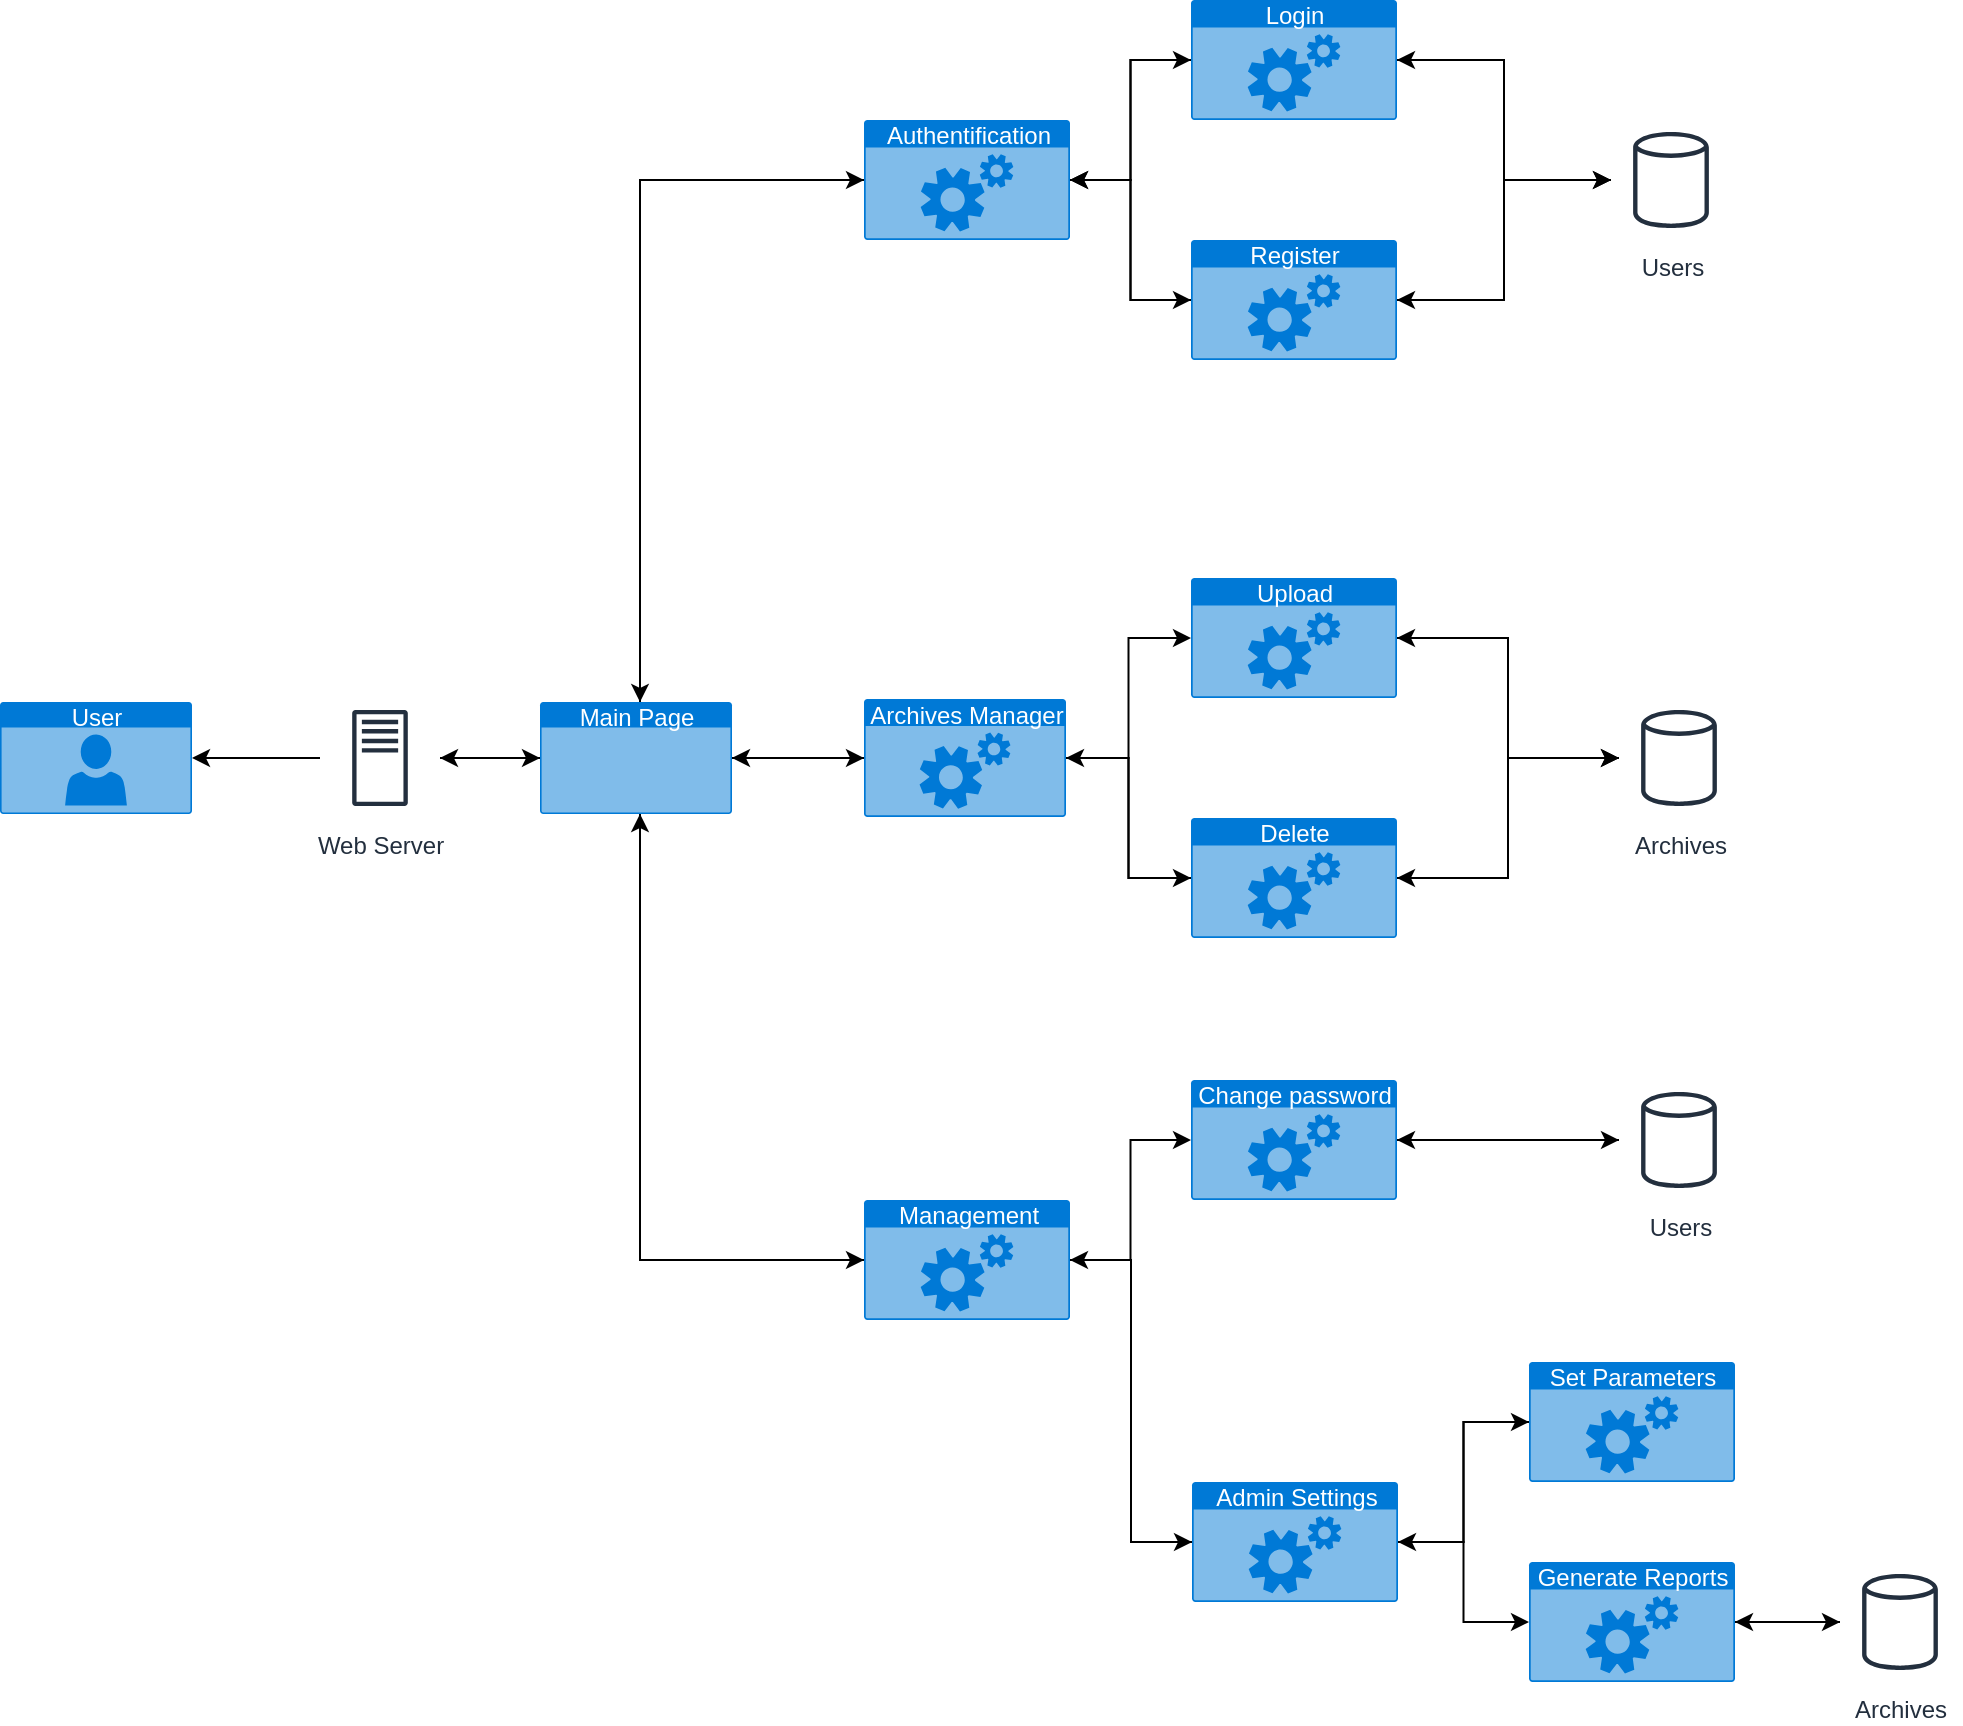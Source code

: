 <mxfile version="10.6.3" type="device"><diagram id="jwBSj_aTti9H0IIqBmXz" name="Page-1"><mxGraphModel dx="1640" dy="935" grid="1" gridSize="10" guides="1" tooltips="1" connect="1" arrows="1" fold="1" page="1" pageScale="1" pageWidth="850" pageHeight="1100" math="0" shadow="0"><root><mxCell id="0"/><mxCell id="1" parent="0"/><mxCell id="vYPWFxPdI5bog6nVpD19-11" style="edgeStyle=orthogonalEdgeStyle;rounded=0;orthogonalLoop=1;jettySize=auto;html=1;entryX=1;entryY=0.5;entryDx=0;entryDy=0;entryPerimeter=0;" edge="1" parent="1" source="vYPWFxPdI5bog6nVpD19-8" target="vYPWFxPdI5bog6nVpD19-7"><mxGeometry relative="1" as="geometry"/></mxCell><mxCell id="vYPWFxPdI5bog6nVpD19-7" value="&lt;div&gt;User&lt;/div&gt;" style="html=1;strokeColor=none;fillColor=#0079D6;labelPosition=center;verticalLabelPosition=middle;verticalAlign=top;align=center;fontSize=12;outlineConnect=0;spacingTop=-6;fontColor=#FFFFFF;shape=mxgraph.sitemap.profile;" vertex="1" parent="1"><mxGeometry x="40" y="521" width="96" height="56" as="geometry"/></mxCell><mxCell id="vYPWFxPdI5bog6nVpD19-13" style="edgeStyle=orthogonalEdgeStyle;rounded=0;orthogonalLoop=1;jettySize=auto;html=1;exitX=0;exitY=0.5;exitDx=0;exitDy=0;exitPerimeter=0;" edge="1" parent="1" source="vYPWFxPdI5bog6nVpD19-12" target="vYPWFxPdI5bog6nVpD19-8"><mxGeometry relative="1" as="geometry"><Array as="points"><mxPoint x="310" y="549"/><mxPoint x="310" y="549"/></Array></mxGeometry></mxCell><mxCell id="vYPWFxPdI5bog6nVpD19-14" value="" style="edgeStyle=orthogonalEdgeStyle;rounded=0;orthogonalLoop=1;jettySize=auto;html=1;" edge="1" parent="1" source="vYPWFxPdI5bog6nVpD19-8" target="vYPWFxPdI5bog6nVpD19-12"><mxGeometry relative="1" as="geometry"/></mxCell><mxCell id="vYPWFxPdI5bog6nVpD19-8" value="&lt;div&gt;Web Server&lt;/div&gt;" style="outlineConnect=0;fontColor=#232F3E;gradientColor=none;strokeColor=#232F3E;fillColor=#ffffff;dashed=0;verticalLabelPosition=bottom;verticalAlign=top;align=center;html=1;fontSize=12;fontStyle=0;aspect=fixed;shape=mxgraph.aws4.resourceIcon;resIcon=mxgraph.aws4.traditional_server;" vertex="1" parent="1"><mxGeometry x="200" y="519" width="60" height="60" as="geometry"/></mxCell><mxCell id="vYPWFxPdI5bog6nVpD19-30" style="edgeStyle=orthogonalEdgeStyle;rounded=0;orthogonalLoop=1;jettySize=auto;html=1;entryX=0;entryY=0.5;entryDx=0;entryDy=0;entryPerimeter=0;" edge="1" parent="1" source="vYPWFxPdI5bog6nVpD19-12" target="vYPWFxPdI5bog6nVpD19-28"><mxGeometry relative="1" as="geometry"/></mxCell><mxCell id="vYPWFxPdI5bog6nVpD19-40" style="edgeStyle=orthogonalEdgeStyle;rounded=0;orthogonalLoop=1;jettySize=auto;html=1;entryX=0;entryY=0.5;entryDx=0;entryDy=0;entryPerimeter=0;" edge="1" parent="1" source="vYPWFxPdI5bog6nVpD19-12" target="vYPWFxPdI5bog6nVpD19-29"><mxGeometry relative="1" as="geometry"><mxPoint x="440" y="920" as="targetPoint"/><Array as="points"><mxPoint x="360" y="800"/></Array></mxGeometry></mxCell><mxCell id="vYPWFxPdI5bog6nVpD19-45" style="edgeStyle=orthogonalEdgeStyle;rounded=0;orthogonalLoop=1;jettySize=auto;html=1;entryX=0;entryY=0.5;entryDx=0;entryDy=0;entryPerimeter=0;" edge="1" parent="1" source="vYPWFxPdI5bog6nVpD19-12" target="vYPWFxPdI5bog6nVpD19-16"><mxGeometry relative="1" as="geometry"><mxPoint x="430" y="260" as="targetPoint"/><Array as="points"><mxPoint x="360" y="260"/></Array></mxGeometry></mxCell><mxCell id="vYPWFxPdI5bog6nVpD19-12" value="&lt;div&gt;Main Page&lt;/div&gt;" style="html=1;strokeColor=none;fillColor=#0079D6;labelPosition=center;verticalLabelPosition=middle;verticalAlign=top;align=center;fontSize=12;outlineConnect=0;spacingTop=-6;fontColor=#FFFFFF;shape=mxgraph.sitemap.page;" vertex="1" parent="1"><mxGeometry x="310" y="521" width="96" height="56" as="geometry"/></mxCell><mxCell id="vYPWFxPdI5bog6nVpD19-21" style="edgeStyle=orthogonalEdgeStyle;rounded=0;orthogonalLoop=1;jettySize=auto;html=1;entryX=0;entryY=0.5;entryDx=0;entryDy=0;entryPerimeter=0;" edge="1" parent="1" source="vYPWFxPdI5bog6nVpD19-16" target="vYPWFxPdI5bog6nVpD19-18"><mxGeometry relative="1" as="geometry"/></mxCell><mxCell id="vYPWFxPdI5bog6nVpD19-22" style="edgeStyle=orthogonalEdgeStyle;rounded=0;orthogonalLoop=1;jettySize=auto;html=1;" edge="1" parent="1" source="vYPWFxPdI5bog6nVpD19-16" target="vYPWFxPdI5bog6nVpD19-19"><mxGeometry relative="1" as="geometry"/></mxCell><mxCell id="vYPWFxPdI5bog6nVpD19-46" style="edgeStyle=orthogonalEdgeStyle;rounded=0;orthogonalLoop=1;jettySize=auto;html=1;" edge="1" parent="1" source="vYPWFxPdI5bog6nVpD19-16" target="vYPWFxPdI5bog6nVpD19-12"><mxGeometry relative="1" as="geometry"><mxPoint x="360" y="260" as="targetPoint"/><Array as="points"><mxPoint x="360" y="260"/></Array></mxGeometry></mxCell><mxCell id="vYPWFxPdI5bog6nVpD19-16" value="&lt;div&gt;Authentification&lt;/div&gt;" style="html=1;strokeColor=none;fillColor=#0079D6;labelPosition=center;verticalLabelPosition=middle;verticalAlign=top;align=center;fontSize=12;outlineConnect=0;spacingTop=-6;fontColor=#FFFFFF;shape=mxgraph.sitemap.services;" vertex="1" parent="1"><mxGeometry x="472" y="230" width="103" height="60" as="geometry"/></mxCell><mxCell id="vYPWFxPdI5bog6nVpD19-24" style="edgeStyle=orthogonalEdgeStyle;rounded=0;orthogonalLoop=1;jettySize=auto;html=1;entryX=1;entryY=0.5;entryDx=0;entryDy=0;entryPerimeter=0;" edge="1" parent="1" source="vYPWFxPdI5bog6nVpD19-18" target="vYPWFxPdI5bog6nVpD19-16"><mxGeometry relative="1" as="geometry"/></mxCell><mxCell id="vYPWFxPdI5bog6nVpD19-26" style="edgeStyle=orthogonalEdgeStyle;rounded=0;orthogonalLoop=1;jettySize=auto;html=1;" edge="1" parent="1" source="vYPWFxPdI5bog6nVpD19-18" target="vYPWFxPdI5bog6nVpD19-25"><mxGeometry relative="1" as="geometry"/></mxCell><mxCell id="vYPWFxPdI5bog6nVpD19-18" value="&lt;div&gt;Login&lt;/div&gt;" style="html=1;strokeColor=none;fillColor=#0079D6;labelPosition=center;verticalLabelPosition=middle;verticalAlign=top;align=center;fontSize=12;outlineConnect=0;spacingTop=-6;fontColor=#FFFFFF;shape=mxgraph.sitemap.services;" vertex="1" parent="1"><mxGeometry x="635.5" y="170" width="103" height="60" as="geometry"/></mxCell><mxCell id="vYPWFxPdI5bog6nVpD19-23" style="edgeStyle=orthogonalEdgeStyle;rounded=0;orthogonalLoop=1;jettySize=auto;html=1;" edge="1" parent="1" source="vYPWFxPdI5bog6nVpD19-19" target="vYPWFxPdI5bog6nVpD19-16"><mxGeometry relative="1" as="geometry"/></mxCell><mxCell id="vYPWFxPdI5bog6nVpD19-27" style="edgeStyle=orthogonalEdgeStyle;rounded=0;orthogonalLoop=1;jettySize=auto;html=1;" edge="1" parent="1" source="vYPWFxPdI5bog6nVpD19-19" target="vYPWFxPdI5bog6nVpD19-25"><mxGeometry relative="1" as="geometry"/></mxCell><mxCell id="vYPWFxPdI5bog6nVpD19-19" value="&lt;div&gt;Register&lt;/div&gt;&lt;div&gt;&lt;br&gt;&lt;/div&gt;" style="html=1;strokeColor=none;fillColor=#0079D6;labelPosition=center;verticalLabelPosition=middle;verticalAlign=top;align=center;fontSize=12;outlineConnect=0;spacingTop=-6;fontColor=#FFFFFF;shape=mxgraph.sitemap.services;" vertex="1" parent="1"><mxGeometry x="635.5" y="290" width="103" height="60" as="geometry"/></mxCell><mxCell id="vYPWFxPdI5bog6nVpD19-66" style="edgeStyle=orthogonalEdgeStyle;rounded=0;orthogonalLoop=1;jettySize=auto;html=1;entryX=1;entryY=0.5;entryDx=0;entryDy=0;entryPerimeter=0;" edge="1" parent="1" source="vYPWFxPdI5bog6nVpD19-25" target="vYPWFxPdI5bog6nVpD19-18"><mxGeometry relative="1" as="geometry"/></mxCell><mxCell id="vYPWFxPdI5bog6nVpD19-67" style="edgeStyle=orthogonalEdgeStyle;rounded=0;orthogonalLoop=1;jettySize=auto;html=1;" edge="1" parent="1" source="vYPWFxPdI5bog6nVpD19-25" target="vYPWFxPdI5bog6nVpD19-19"><mxGeometry relative="1" as="geometry"/></mxCell><mxCell id="vYPWFxPdI5bog6nVpD19-25" value="&lt;div&gt;Users&lt;/div&gt;" style="outlineConnect=0;fontColor=#232F3E;gradientColor=none;strokeColor=#232F3E;fillColor=#ffffff;dashed=0;verticalLabelPosition=bottom;verticalAlign=top;align=center;html=1;fontSize=12;fontStyle=0;aspect=fixed;shape=mxgraph.aws4.resourceIcon;resIcon=mxgraph.aws4.generic_database;" vertex="1" parent="1"><mxGeometry x="845.5" y="230" width="60" height="60" as="geometry"/></mxCell><mxCell id="vYPWFxPdI5bog6nVpD19-34" style="edgeStyle=orthogonalEdgeStyle;rounded=0;orthogonalLoop=1;jettySize=auto;html=1;entryX=0;entryY=0.5;entryDx=0;entryDy=0;entryPerimeter=0;" edge="1" parent="1" source="vYPWFxPdI5bog6nVpD19-28" target="vYPWFxPdI5bog6nVpD19-31"><mxGeometry relative="1" as="geometry"/></mxCell><mxCell id="vYPWFxPdI5bog6nVpD19-35" style="edgeStyle=orthogonalEdgeStyle;rounded=0;orthogonalLoop=1;jettySize=auto;html=1;entryX=0;entryY=0.5;entryDx=0;entryDy=0;entryPerimeter=0;" edge="1" parent="1" source="vYPWFxPdI5bog6nVpD19-28" target="vYPWFxPdI5bog6nVpD19-32"><mxGeometry relative="1" as="geometry"/></mxCell><mxCell id="vYPWFxPdI5bog6nVpD19-48" style="edgeStyle=orthogonalEdgeStyle;rounded=0;orthogonalLoop=1;jettySize=auto;html=1;entryX=1;entryY=0.5;entryDx=0;entryDy=0;entryPerimeter=0;" edge="1" parent="1" source="vYPWFxPdI5bog6nVpD19-28" target="vYPWFxPdI5bog6nVpD19-12"><mxGeometry relative="1" as="geometry"/></mxCell><mxCell id="vYPWFxPdI5bog6nVpD19-28" value="&lt;div&gt;Archives Manager&lt;/div&gt;" style="html=1;strokeColor=none;fillColor=#0079D6;labelPosition=center;verticalLabelPosition=middle;verticalAlign=top;align=center;fontSize=12;outlineConnect=0;spacingTop=-6;fontColor=#FFFFFF;shape=mxgraph.sitemap.services;" vertex="1" parent="1"><mxGeometry x="472" y="519.5" width="101" height="59" as="geometry"/></mxCell><mxCell id="vYPWFxPdI5bog6nVpD19-47" style="edgeStyle=orthogonalEdgeStyle;rounded=0;orthogonalLoop=1;jettySize=auto;html=1;" edge="1" parent="1" source="vYPWFxPdI5bog6nVpD19-29" target="vYPWFxPdI5bog6nVpD19-12"><mxGeometry relative="1" as="geometry"><mxPoint x="360" y="800" as="targetPoint"/><Array as="points"><mxPoint x="360" y="800"/></Array></mxGeometry></mxCell><mxCell id="vYPWFxPdI5bog6nVpD19-50" style="edgeStyle=orthogonalEdgeStyle;rounded=0;orthogonalLoop=1;jettySize=auto;html=1;entryX=0;entryY=0.5;entryDx=0;entryDy=0;entryPerimeter=0;" edge="1" parent="1" source="vYPWFxPdI5bog6nVpD19-29" target="vYPWFxPdI5bog6nVpD19-49"><mxGeometry relative="1" as="geometry"/></mxCell><mxCell id="vYPWFxPdI5bog6nVpD19-54" style="edgeStyle=orthogonalEdgeStyle;rounded=0;orthogonalLoop=1;jettySize=auto;html=1;entryX=0;entryY=0.5;entryDx=0;entryDy=0;entryPerimeter=0;" edge="1" parent="1" source="vYPWFxPdI5bog6nVpD19-29" target="vYPWFxPdI5bog6nVpD19-53"><mxGeometry relative="1" as="geometry"/></mxCell><mxCell id="vYPWFxPdI5bog6nVpD19-29" value="&lt;div&gt;Management&lt;/div&gt;" style="html=1;strokeColor=none;fillColor=#0079D6;labelPosition=center;verticalLabelPosition=middle;verticalAlign=top;align=center;fontSize=12;outlineConnect=0;spacingTop=-6;fontColor=#FFFFFF;shape=mxgraph.sitemap.services;" vertex="1" parent="1"><mxGeometry x="472" y="770" width="103" height="60" as="geometry"/></mxCell><mxCell id="vYPWFxPdI5bog6nVpD19-37" style="edgeStyle=orthogonalEdgeStyle;rounded=0;orthogonalLoop=1;jettySize=auto;html=1;" edge="1" parent="1" source="vYPWFxPdI5bog6nVpD19-31" target="vYPWFxPdI5bog6nVpD19-36"><mxGeometry relative="1" as="geometry"/></mxCell><mxCell id="vYPWFxPdI5bog6nVpD19-31" value="Upload" style="html=1;strokeColor=none;fillColor=#0079D6;labelPosition=center;verticalLabelPosition=middle;verticalAlign=top;align=center;fontSize=12;outlineConnect=0;spacingTop=-6;fontColor=#FFFFFF;shape=mxgraph.sitemap.services;" vertex="1" parent="1"><mxGeometry x="635.5" y="459" width="103" height="60" as="geometry"/></mxCell><mxCell id="vYPWFxPdI5bog6nVpD19-38" style="edgeStyle=orthogonalEdgeStyle;rounded=0;orthogonalLoop=1;jettySize=auto;html=1;" edge="1" parent="1" source="vYPWFxPdI5bog6nVpD19-32" target="vYPWFxPdI5bog6nVpD19-36"><mxGeometry relative="1" as="geometry"/></mxCell><mxCell id="vYPWFxPdI5bog6nVpD19-65" style="edgeStyle=orthogonalEdgeStyle;rounded=0;orthogonalLoop=1;jettySize=auto;html=1;entryX=1;entryY=0.5;entryDx=0;entryDy=0;entryPerimeter=0;" edge="1" parent="1" source="vYPWFxPdI5bog6nVpD19-32" target="vYPWFxPdI5bog6nVpD19-28"><mxGeometry relative="1" as="geometry"/></mxCell><mxCell id="vYPWFxPdI5bog6nVpD19-32" value="&lt;div&gt;Delete&lt;/div&gt;" style="html=1;strokeColor=none;fillColor=#0079D6;labelPosition=center;verticalLabelPosition=middle;verticalAlign=top;align=center;fontSize=12;outlineConnect=0;spacingTop=-6;fontColor=#FFFFFF;shape=mxgraph.sitemap.services;" vertex="1" parent="1"><mxGeometry x="635.5" y="579" width="103" height="60" as="geometry"/></mxCell><mxCell id="vYPWFxPdI5bog6nVpD19-61" style="edgeStyle=orthogonalEdgeStyle;rounded=0;orthogonalLoop=1;jettySize=auto;html=1;" edge="1" parent="1" source="vYPWFxPdI5bog6nVpD19-36" target="vYPWFxPdI5bog6nVpD19-32"><mxGeometry relative="1" as="geometry"><mxPoint x="800" y="549" as="targetPoint"/></mxGeometry></mxCell><mxCell id="vYPWFxPdI5bog6nVpD19-62" style="edgeStyle=orthogonalEdgeStyle;rounded=0;orthogonalLoop=1;jettySize=auto;html=1;entryX=1;entryY=0.5;entryDx=0;entryDy=0;entryPerimeter=0;" edge="1" parent="1" source="vYPWFxPdI5bog6nVpD19-36" target="vYPWFxPdI5bog6nVpD19-31"><mxGeometry relative="1" as="geometry"/></mxCell><mxCell id="vYPWFxPdI5bog6nVpD19-36" value="&lt;div&gt;Archives&lt;/div&gt;" style="outlineConnect=0;fontColor=#232F3E;gradientColor=none;strokeColor=#232F3E;fillColor=#ffffff;dashed=0;verticalLabelPosition=bottom;verticalAlign=top;align=center;html=1;fontSize=12;fontStyle=0;aspect=fixed;shape=mxgraph.aws4.resourceIcon;resIcon=mxgraph.aws4.generic_database;" vertex="1" parent="1"><mxGeometry x="849.5" y="519" width="60" height="60" as="geometry"/></mxCell><mxCell id="vYPWFxPdI5bog6nVpD19-72" style="edgeStyle=orthogonalEdgeStyle;rounded=0;orthogonalLoop=1;jettySize=auto;html=1;" edge="1" parent="1" source="vYPWFxPdI5bog6nVpD19-49" target="vYPWFxPdI5bog6nVpD19-51"><mxGeometry relative="1" as="geometry"/></mxCell><mxCell id="vYPWFxPdI5bog6nVpD19-49" value="Change password" style="html=1;strokeColor=none;fillColor=#0079D6;labelPosition=center;verticalLabelPosition=middle;verticalAlign=top;align=center;fontSize=12;outlineConnect=0;spacingTop=-6;fontColor=#FFFFFF;shape=mxgraph.sitemap.services;" vertex="1" parent="1"><mxGeometry x="635.5" y="710" width="103" height="60" as="geometry"/></mxCell><mxCell id="vYPWFxPdI5bog6nVpD19-73" style="edgeStyle=orthogonalEdgeStyle;rounded=0;orthogonalLoop=1;jettySize=auto;html=1;" edge="1" parent="1" source="vYPWFxPdI5bog6nVpD19-51" target="vYPWFxPdI5bog6nVpD19-49"><mxGeometry relative="1" as="geometry"/></mxCell><mxCell id="vYPWFxPdI5bog6nVpD19-51" value="&lt;div&gt;Users&lt;/div&gt;" style="outlineConnect=0;fontColor=#232F3E;gradientColor=none;strokeColor=#232F3E;fillColor=#ffffff;dashed=0;verticalLabelPosition=bottom;verticalAlign=top;align=center;html=1;fontSize=12;fontStyle=0;aspect=fixed;shape=mxgraph.aws4.resourceIcon;resIcon=mxgraph.aws4.generic_database;" vertex="1" parent="1"><mxGeometry x="849.5" y="710" width="60" height="60" as="geometry"/></mxCell><mxCell id="vYPWFxPdI5bog6nVpD19-57" style="edgeStyle=orthogonalEdgeStyle;rounded=0;orthogonalLoop=1;jettySize=auto;html=1;" edge="1" parent="1" source="vYPWFxPdI5bog6nVpD19-53" target="vYPWFxPdI5bog6nVpD19-55"><mxGeometry relative="1" as="geometry"/></mxCell><mxCell id="vYPWFxPdI5bog6nVpD19-58" style="edgeStyle=orthogonalEdgeStyle;rounded=0;orthogonalLoop=1;jettySize=auto;html=1;" edge="1" parent="1" source="vYPWFxPdI5bog6nVpD19-53" target="vYPWFxPdI5bog6nVpD19-56"><mxGeometry relative="1" as="geometry"/></mxCell><mxCell id="vYPWFxPdI5bog6nVpD19-68" style="edgeStyle=orthogonalEdgeStyle;rounded=0;orthogonalLoop=1;jettySize=auto;html=1;entryX=1;entryY=0.5;entryDx=0;entryDy=0;entryPerimeter=0;" edge="1" parent="1" source="vYPWFxPdI5bog6nVpD19-53" target="vYPWFxPdI5bog6nVpD19-29"><mxGeometry relative="1" as="geometry"/></mxCell><mxCell id="vYPWFxPdI5bog6nVpD19-53" value="&lt;div&gt;Admin Settings&lt;/div&gt;" style="html=1;strokeColor=none;fillColor=#0079D6;labelPosition=center;verticalLabelPosition=middle;verticalAlign=top;align=center;fontSize=12;outlineConnect=0;spacingTop=-6;fontColor=#FFFFFF;shape=mxgraph.sitemap.services;" vertex="1" parent="1"><mxGeometry x="636" y="911" width="103" height="60" as="geometry"/></mxCell><mxCell id="vYPWFxPdI5bog6nVpD19-74" style="edgeStyle=orthogonalEdgeStyle;rounded=0;orthogonalLoop=1;jettySize=auto;html=1;entryX=1;entryY=0.5;entryDx=0;entryDy=0;entryPerimeter=0;" edge="1" parent="1" source="vYPWFxPdI5bog6nVpD19-55" target="vYPWFxPdI5bog6nVpD19-53"><mxGeometry relative="1" as="geometry"/></mxCell><mxCell id="vYPWFxPdI5bog6nVpD19-55" value="&lt;div&gt;Set Parameters&lt;/div&gt;" style="html=1;strokeColor=none;fillColor=#0079D6;labelPosition=center;verticalLabelPosition=middle;verticalAlign=top;align=center;fontSize=12;outlineConnect=0;spacingTop=-6;fontColor=#FFFFFF;shape=mxgraph.sitemap.services;" vertex="1" parent="1"><mxGeometry x="804.5" y="851" width="103" height="60" as="geometry"/></mxCell><mxCell id="vYPWFxPdI5bog6nVpD19-60" style="edgeStyle=orthogonalEdgeStyle;rounded=0;orthogonalLoop=1;jettySize=auto;html=1;" edge="1" parent="1" source="vYPWFxPdI5bog6nVpD19-56" target="vYPWFxPdI5bog6nVpD19-59"><mxGeometry relative="1" as="geometry"/></mxCell><mxCell id="vYPWFxPdI5bog6nVpD19-56" value="&lt;div&gt;Generate Reports&lt;/div&gt;" style="html=1;strokeColor=none;fillColor=#0079D6;labelPosition=center;verticalLabelPosition=middle;verticalAlign=top;align=center;fontSize=12;outlineConnect=0;spacingTop=-6;fontColor=#FFFFFF;shape=mxgraph.sitemap.services;" vertex="1" parent="1"><mxGeometry x="804.5" y="951" width="103" height="60" as="geometry"/></mxCell><mxCell id="vYPWFxPdI5bog6nVpD19-75" style="edgeStyle=orthogonalEdgeStyle;rounded=0;orthogonalLoop=1;jettySize=auto;html=1;entryX=1;entryY=0.5;entryDx=0;entryDy=0;entryPerimeter=0;" edge="1" parent="1" source="vYPWFxPdI5bog6nVpD19-59" target="vYPWFxPdI5bog6nVpD19-56"><mxGeometry relative="1" as="geometry"/></mxCell><mxCell id="vYPWFxPdI5bog6nVpD19-59" value="&lt;div&gt;Archives&lt;/div&gt;" style="outlineConnect=0;fontColor=#232F3E;gradientColor=none;strokeColor=#232F3E;fillColor=#ffffff;dashed=0;verticalLabelPosition=bottom;verticalAlign=top;align=center;html=1;fontSize=12;fontStyle=0;aspect=fixed;shape=mxgraph.aws4.resourceIcon;resIcon=mxgraph.aws4.generic_database;" vertex="1" parent="1"><mxGeometry x="960" y="951" width="60" height="60" as="geometry"/></mxCell></root></mxGraphModel></diagram></mxfile>